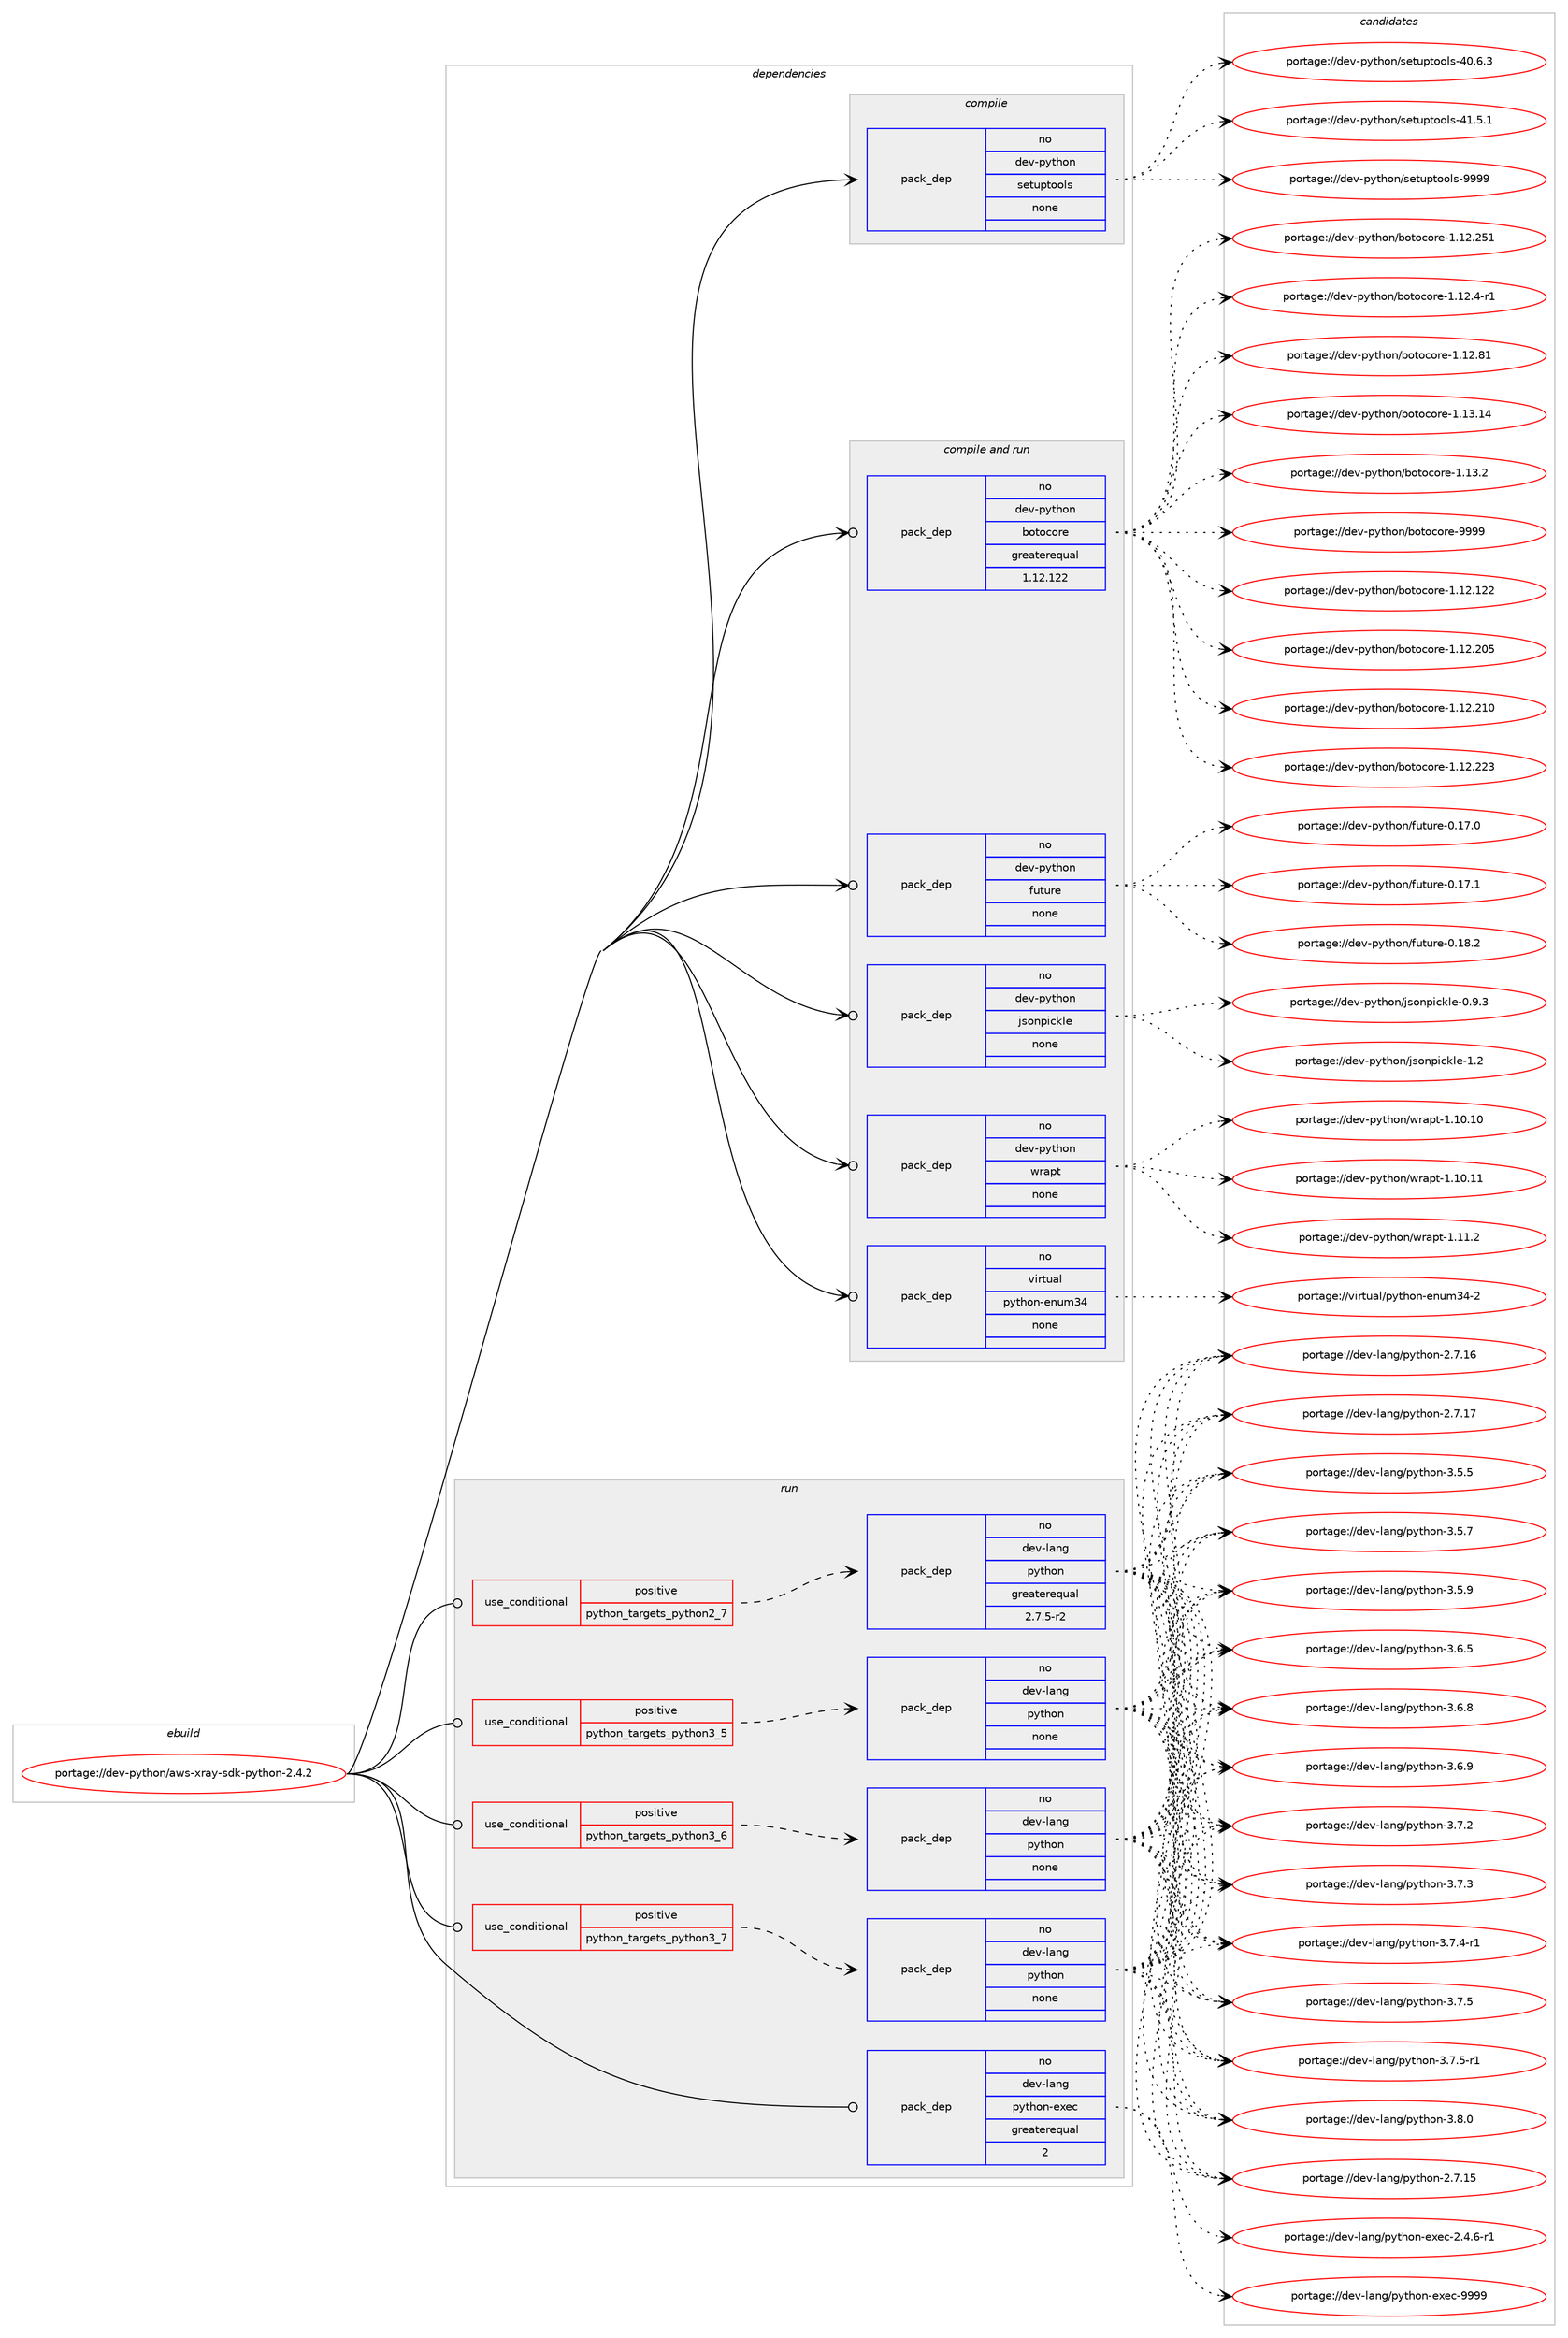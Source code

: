 digraph prolog {

# *************
# Graph options
# *************

newrank=true;
concentrate=true;
compound=true;
graph [rankdir=LR,fontname=Helvetica,fontsize=10,ranksep=1.5];#, ranksep=2.5, nodesep=0.2];
edge  [arrowhead=vee];
node  [fontname=Helvetica,fontsize=10];

# **********
# The ebuild
# **********

subgraph cluster_leftcol {
color=gray;
rank=same;
label=<<i>ebuild</i>>;
id [label="portage://dev-python/aws-xray-sdk-python-2.4.2", color=red, width=4, href="../dev-python/aws-xray-sdk-python-2.4.2.svg"];
}

# ****************
# The dependencies
# ****************

subgraph cluster_midcol {
color=gray;
label=<<i>dependencies</i>>;
subgraph cluster_compile {
fillcolor="#eeeeee";
style=filled;
label=<<i>compile</i>>;
subgraph pack101565 {
dependency130781 [label=<<TABLE BORDER="0" CELLBORDER="1" CELLSPACING="0" CELLPADDING="4" WIDTH="220"><TR><TD ROWSPAN="6" CELLPADDING="30">pack_dep</TD></TR><TR><TD WIDTH="110">no</TD></TR><TR><TD>dev-python</TD></TR><TR><TD>setuptools</TD></TR><TR><TD>none</TD></TR><TR><TD></TD></TR></TABLE>>, shape=none, color=blue];
}
id:e -> dependency130781:w [weight=20,style="solid",arrowhead="vee"];
}
subgraph cluster_compileandrun {
fillcolor="#eeeeee";
style=filled;
label=<<i>compile and run</i>>;
subgraph pack101566 {
dependency130782 [label=<<TABLE BORDER="0" CELLBORDER="1" CELLSPACING="0" CELLPADDING="4" WIDTH="220"><TR><TD ROWSPAN="6" CELLPADDING="30">pack_dep</TD></TR><TR><TD WIDTH="110">no</TD></TR><TR><TD>dev-python</TD></TR><TR><TD>botocore</TD></TR><TR><TD>greaterequal</TD></TR><TR><TD>1.12.122</TD></TR></TABLE>>, shape=none, color=blue];
}
id:e -> dependency130782:w [weight=20,style="solid",arrowhead="odotvee"];
subgraph pack101567 {
dependency130783 [label=<<TABLE BORDER="0" CELLBORDER="1" CELLSPACING="0" CELLPADDING="4" WIDTH="220"><TR><TD ROWSPAN="6" CELLPADDING="30">pack_dep</TD></TR><TR><TD WIDTH="110">no</TD></TR><TR><TD>dev-python</TD></TR><TR><TD>future</TD></TR><TR><TD>none</TD></TR><TR><TD></TD></TR></TABLE>>, shape=none, color=blue];
}
id:e -> dependency130783:w [weight=20,style="solid",arrowhead="odotvee"];
subgraph pack101568 {
dependency130784 [label=<<TABLE BORDER="0" CELLBORDER="1" CELLSPACING="0" CELLPADDING="4" WIDTH="220"><TR><TD ROWSPAN="6" CELLPADDING="30">pack_dep</TD></TR><TR><TD WIDTH="110">no</TD></TR><TR><TD>dev-python</TD></TR><TR><TD>jsonpickle</TD></TR><TR><TD>none</TD></TR><TR><TD></TD></TR></TABLE>>, shape=none, color=blue];
}
id:e -> dependency130784:w [weight=20,style="solid",arrowhead="odotvee"];
subgraph pack101569 {
dependency130785 [label=<<TABLE BORDER="0" CELLBORDER="1" CELLSPACING="0" CELLPADDING="4" WIDTH="220"><TR><TD ROWSPAN="6" CELLPADDING="30">pack_dep</TD></TR><TR><TD WIDTH="110">no</TD></TR><TR><TD>dev-python</TD></TR><TR><TD>wrapt</TD></TR><TR><TD>none</TD></TR><TR><TD></TD></TR></TABLE>>, shape=none, color=blue];
}
id:e -> dependency130785:w [weight=20,style="solid",arrowhead="odotvee"];
subgraph pack101570 {
dependency130786 [label=<<TABLE BORDER="0" CELLBORDER="1" CELLSPACING="0" CELLPADDING="4" WIDTH="220"><TR><TD ROWSPAN="6" CELLPADDING="30">pack_dep</TD></TR><TR><TD WIDTH="110">no</TD></TR><TR><TD>virtual</TD></TR><TR><TD>python-enum34</TD></TR><TR><TD>none</TD></TR><TR><TD></TD></TR></TABLE>>, shape=none, color=blue];
}
id:e -> dependency130786:w [weight=20,style="solid",arrowhead="odotvee"];
}
subgraph cluster_run {
fillcolor="#eeeeee";
style=filled;
label=<<i>run</i>>;
subgraph cond25912 {
dependency130787 [label=<<TABLE BORDER="0" CELLBORDER="1" CELLSPACING="0" CELLPADDING="4"><TR><TD ROWSPAN="3" CELLPADDING="10">use_conditional</TD></TR><TR><TD>positive</TD></TR><TR><TD>python_targets_python2_7</TD></TR></TABLE>>, shape=none, color=red];
subgraph pack101571 {
dependency130788 [label=<<TABLE BORDER="0" CELLBORDER="1" CELLSPACING="0" CELLPADDING="4" WIDTH="220"><TR><TD ROWSPAN="6" CELLPADDING="30">pack_dep</TD></TR><TR><TD WIDTH="110">no</TD></TR><TR><TD>dev-lang</TD></TR><TR><TD>python</TD></TR><TR><TD>greaterequal</TD></TR><TR><TD>2.7.5-r2</TD></TR></TABLE>>, shape=none, color=blue];
}
dependency130787:e -> dependency130788:w [weight=20,style="dashed",arrowhead="vee"];
}
id:e -> dependency130787:w [weight=20,style="solid",arrowhead="odot"];
subgraph cond25913 {
dependency130789 [label=<<TABLE BORDER="0" CELLBORDER="1" CELLSPACING="0" CELLPADDING="4"><TR><TD ROWSPAN="3" CELLPADDING="10">use_conditional</TD></TR><TR><TD>positive</TD></TR><TR><TD>python_targets_python3_5</TD></TR></TABLE>>, shape=none, color=red];
subgraph pack101572 {
dependency130790 [label=<<TABLE BORDER="0" CELLBORDER="1" CELLSPACING="0" CELLPADDING="4" WIDTH="220"><TR><TD ROWSPAN="6" CELLPADDING="30">pack_dep</TD></TR><TR><TD WIDTH="110">no</TD></TR><TR><TD>dev-lang</TD></TR><TR><TD>python</TD></TR><TR><TD>none</TD></TR><TR><TD></TD></TR></TABLE>>, shape=none, color=blue];
}
dependency130789:e -> dependency130790:w [weight=20,style="dashed",arrowhead="vee"];
}
id:e -> dependency130789:w [weight=20,style="solid",arrowhead="odot"];
subgraph cond25914 {
dependency130791 [label=<<TABLE BORDER="0" CELLBORDER="1" CELLSPACING="0" CELLPADDING="4"><TR><TD ROWSPAN="3" CELLPADDING="10">use_conditional</TD></TR><TR><TD>positive</TD></TR><TR><TD>python_targets_python3_6</TD></TR></TABLE>>, shape=none, color=red];
subgraph pack101573 {
dependency130792 [label=<<TABLE BORDER="0" CELLBORDER="1" CELLSPACING="0" CELLPADDING="4" WIDTH="220"><TR><TD ROWSPAN="6" CELLPADDING="30">pack_dep</TD></TR><TR><TD WIDTH="110">no</TD></TR><TR><TD>dev-lang</TD></TR><TR><TD>python</TD></TR><TR><TD>none</TD></TR><TR><TD></TD></TR></TABLE>>, shape=none, color=blue];
}
dependency130791:e -> dependency130792:w [weight=20,style="dashed",arrowhead="vee"];
}
id:e -> dependency130791:w [weight=20,style="solid",arrowhead="odot"];
subgraph cond25915 {
dependency130793 [label=<<TABLE BORDER="0" CELLBORDER="1" CELLSPACING="0" CELLPADDING="4"><TR><TD ROWSPAN="3" CELLPADDING="10">use_conditional</TD></TR><TR><TD>positive</TD></TR><TR><TD>python_targets_python3_7</TD></TR></TABLE>>, shape=none, color=red];
subgraph pack101574 {
dependency130794 [label=<<TABLE BORDER="0" CELLBORDER="1" CELLSPACING="0" CELLPADDING="4" WIDTH="220"><TR><TD ROWSPAN="6" CELLPADDING="30">pack_dep</TD></TR><TR><TD WIDTH="110">no</TD></TR><TR><TD>dev-lang</TD></TR><TR><TD>python</TD></TR><TR><TD>none</TD></TR><TR><TD></TD></TR></TABLE>>, shape=none, color=blue];
}
dependency130793:e -> dependency130794:w [weight=20,style="dashed",arrowhead="vee"];
}
id:e -> dependency130793:w [weight=20,style="solid",arrowhead="odot"];
subgraph pack101575 {
dependency130795 [label=<<TABLE BORDER="0" CELLBORDER="1" CELLSPACING="0" CELLPADDING="4" WIDTH="220"><TR><TD ROWSPAN="6" CELLPADDING="30">pack_dep</TD></TR><TR><TD WIDTH="110">no</TD></TR><TR><TD>dev-lang</TD></TR><TR><TD>python-exec</TD></TR><TR><TD>greaterequal</TD></TR><TR><TD>2</TD></TR></TABLE>>, shape=none, color=blue];
}
id:e -> dependency130795:w [weight=20,style="solid",arrowhead="odot"];
}
}

# **************
# The candidates
# **************

subgraph cluster_choices {
rank=same;
color=gray;
label=<<i>candidates</i>>;

subgraph choice101565 {
color=black;
nodesep=1;
choiceportage100101118451121211161041111104711510111611711211611111110811545524846544651 [label="portage://dev-python/setuptools-40.6.3", color=red, width=4,href="../dev-python/setuptools-40.6.3.svg"];
choiceportage100101118451121211161041111104711510111611711211611111110811545524946534649 [label="portage://dev-python/setuptools-41.5.1", color=red, width=4,href="../dev-python/setuptools-41.5.1.svg"];
choiceportage10010111845112121116104111110471151011161171121161111111081154557575757 [label="portage://dev-python/setuptools-9999", color=red, width=4,href="../dev-python/setuptools-9999.svg"];
dependency130781:e -> choiceportage100101118451121211161041111104711510111611711211611111110811545524846544651:w [style=dotted,weight="100"];
dependency130781:e -> choiceportage100101118451121211161041111104711510111611711211611111110811545524946534649:w [style=dotted,weight="100"];
dependency130781:e -> choiceportage10010111845112121116104111110471151011161171121161111111081154557575757:w [style=dotted,weight="100"];
}
subgraph choice101566 {
color=black;
nodesep=1;
choiceportage10010111845112121116104111110479811111611199111114101454946495046495050 [label="portage://dev-python/botocore-1.12.122", color=red, width=4,href="../dev-python/botocore-1.12.122.svg"];
choiceportage10010111845112121116104111110479811111611199111114101454946495046504853 [label="portage://dev-python/botocore-1.12.205", color=red, width=4,href="../dev-python/botocore-1.12.205.svg"];
choiceportage10010111845112121116104111110479811111611199111114101454946495046504948 [label="portage://dev-python/botocore-1.12.210", color=red, width=4,href="../dev-python/botocore-1.12.210.svg"];
choiceportage10010111845112121116104111110479811111611199111114101454946495046505051 [label="portage://dev-python/botocore-1.12.223", color=red, width=4,href="../dev-python/botocore-1.12.223.svg"];
choiceportage10010111845112121116104111110479811111611199111114101454946495046505349 [label="portage://dev-python/botocore-1.12.251", color=red, width=4,href="../dev-python/botocore-1.12.251.svg"];
choiceportage10010111845112121116104111110479811111611199111114101454946495046524511449 [label="portage://dev-python/botocore-1.12.4-r1", color=red, width=4,href="../dev-python/botocore-1.12.4-r1.svg"];
choiceportage100101118451121211161041111104798111116111991111141014549464950465649 [label="portage://dev-python/botocore-1.12.81", color=red, width=4,href="../dev-python/botocore-1.12.81.svg"];
choiceportage100101118451121211161041111104798111116111991111141014549464951464952 [label="portage://dev-python/botocore-1.13.14", color=red, width=4,href="../dev-python/botocore-1.13.14.svg"];
choiceportage1001011184511212111610411111047981111161119911111410145494649514650 [label="portage://dev-python/botocore-1.13.2", color=red, width=4,href="../dev-python/botocore-1.13.2.svg"];
choiceportage100101118451121211161041111104798111116111991111141014557575757 [label="portage://dev-python/botocore-9999", color=red, width=4,href="../dev-python/botocore-9999.svg"];
dependency130782:e -> choiceportage10010111845112121116104111110479811111611199111114101454946495046495050:w [style=dotted,weight="100"];
dependency130782:e -> choiceportage10010111845112121116104111110479811111611199111114101454946495046504853:w [style=dotted,weight="100"];
dependency130782:e -> choiceportage10010111845112121116104111110479811111611199111114101454946495046504948:w [style=dotted,weight="100"];
dependency130782:e -> choiceportage10010111845112121116104111110479811111611199111114101454946495046505051:w [style=dotted,weight="100"];
dependency130782:e -> choiceportage10010111845112121116104111110479811111611199111114101454946495046505349:w [style=dotted,weight="100"];
dependency130782:e -> choiceportage10010111845112121116104111110479811111611199111114101454946495046524511449:w [style=dotted,weight="100"];
dependency130782:e -> choiceportage100101118451121211161041111104798111116111991111141014549464950465649:w [style=dotted,weight="100"];
dependency130782:e -> choiceportage100101118451121211161041111104798111116111991111141014549464951464952:w [style=dotted,weight="100"];
dependency130782:e -> choiceportage1001011184511212111610411111047981111161119911111410145494649514650:w [style=dotted,weight="100"];
dependency130782:e -> choiceportage100101118451121211161041111104798111116111991111141014557575757:w [style=dotted,weight="100"];
}
subgraph choice101567 {
color=black;
nodesep=1;
choiceportage100101118451121211161041111104710211711611711410145484649554648 [label="portage://dev-python/future-0.17.0", color=red, width=4,href="../dev-python/future-0.17.0.svg"];
choiceportage100101118451121211161041111104710211711611711410145484649554649 [label="portage://dev-python/future-0.17.1", color=red, width=4,href="../dev-python/future-0.17.1.svg"];
choiceportage100101118451121211161041111104710211711611711410145484649564650 [label="portage://dev-python/future-0.18.2", color=red, width=4,href="../dev-python/future-0.18.2.svg"];
dependency130783:e -> choiceportage100101118451121211161041111104710211711611711410145484649554648:w [style=dotted,weight="100"];
dependency130783:e -> choiceportage100101118451121211161041111104710211711611711410145484649554649:w [style=dotted,weight="100"];
dependency130783:e -> choiceportage100101118451121211161041111104710211711611711410145484649564650:w [style=dotted,weight="100"];
}
subgraph choice101568 {
color=black;
nodesep=1;
choiceportage100101118451121211161041111104710611511111011210599107108101454846574651 [label="portage://dev-python/jsonpickle-0.9.3", color=red, width=4,href="../dev-python/jsonpickle-0.9.3.svg"];
choiceportage10010111845112121116104111110471061151111101121059910710810145494650 [label="portage://dev-python/jsonpickle-1.2", color=red, width=4,href="../dev-python/jsonpickle-1.2.svg"];
dependency130784:e -> choiceportage100101118451121211161041111104710611511111011210599107108101454846574651:w [style=dotted,weight="100"];
dependency130784:e -> choiceportage10010111845112121116104111110471061151111101121059910710810145494650:w [style=dotted,weight="100"];
}
subgraph choice101569 {
color=black;
nodesep=1;
choiceportage1001011184511212111610411111047119114971121164549464948464948 [label="portage://dev-python/wrapt-1.10.10", color=red, width=4,href="../dev-python/wrapt-1.10.10.svg"];
choiceportage1001011184511212111610411111047119114971121164549464948464949 [label="portage://dev-python/wrapt-1.10.11", color=red, width=4,href="../dev-python/wrapt-1.10.11.svg"];
choiceportage10010111845112121116104111110471191149711211645494649494650 [label="portage://dev-python/wrapt-1.11.2", color=red, width=4,href="../dev-python/wrapt-1.11.2.svg"];
dependency130785:e -> choiceportage1001011184511212111610411111047119114971121164549464948464948:w [style=dotted,weight="100"];
dependency130785:e -> choiceportage1001011184511212111610411111047119114971121164549464948464949:w [style=dotted,weight="100"];
dependency130785:e -> choiceportage10010111845112121116104111110471191149711211645494649494650:w [style=dotted,weight="100"];
}
subgraph choice101570 {
color=black;
nodesep=1;
choiceportage11810511411611797108471121211161041111104510111011710951524550 [label="portage://virtual/python-enum34-2", color=red, width=4,href="../virtual/python-enum34-2.svg"];
dependency130786:e -> choiceportage11810511411611797108471121211161041111104510111011710951524550:w [style=dotted,weight="100"];
}
subgraph choice101571 {
color=black;
nodesep=1;
choiceportage10010111845108971101034711212111610411111045504655464953 [label="portage://dev-lang/python-2.7.15", color=red, width=4,href="../dev-lang/python-2.7.15.svg"];
choiceportage10010111845108971101034711212111610411111045504655464954 [label="portage://dev-lang/python-2.7.16", color=red, width=4,href="../dev-lang/python-2.7.16.svg"];
choiceportage10010111845108971101034711212111610411111045504655464955 [label="portage://dev-lang/python-2.7.17", color=red, width=4,href="../dev-lang/python-2.7.17.svg"];
choiceportage100101118451089711010347112121116104111110455146534653 [label="portage://dev-lang/python-3.5.5", color=red, width=4,href="../dev-lang/python-3.5.5.svg"];
choiceportage100101118451089711010347112121116104111110455146534655 [label="portage://dev-lang/python-3.5.7", color=red, width=4,href="../dev-lang/python-3.5.7.svg"];
choiceportage100101118451089711010347112121116104111110455146534657 [label="portage://dev-lang/python-3.5.9", color=red, width=4,href="../dev-lang/python-3.5.9.svg"];
choiceportage100101118451089711010347112121116104111110455146544653 [label="portage://dev-lang/python-3.6.5", color=red, width=4,href="../dev-lang/python-3.6.5.svg"];
choiceportage100101118451089711010347112121116104111110455146544656 [label="portage://dev-lang/python-3.6.8", color=red, width=4,href="../dev-lang/python-3.6.8.svg"];
choiceportage100101118451089711010347112121116104111110455146544657 [label="portage://dev-lang/python-3.6.9", color=red, width=4,href="../dev-lang/python-3.6.9.svg"];
choiceportage100101118451089711010347112121116104111110455146554650 [label="portage://dev-lang/python-3.7.2", color=red, width=4,href="../dev-lang/python-3.7.2.svg"];
choiceportage100101118451089711010347112121116104111110455146554651 [label="portage://dev-lang/python-3.7.3", color=red, width=4,href="../dev-lang/python-3.7.3.svg"];
choiceportage1001011184510897110103471121211161041111104551465546524511449 [label="portage://dev-lang/python-3.7.4-r1", color=red, width=4,href="../dev-lang/python-3.7.4-r1.svg"];
choiceportage100101118451089711010347112121116104111110455146554653 [label="portage://dev-lang/python-3.7.5", color=red, width=4,href="../dev-lang/python-3.7.5.svg"];
choiceportage1001011184510897110103471121211161041111104551465546534511449 [label="portage://dev-lang/python-3.7.5-r1", color=red, width=4,href="../dev-lang/python-3.7.5-r1.svg"];
choiceportage100101118451089711010347112121116104111110455146564648 [label="portage://dev-lang/python-3.8.0", color=red, width=4,href="../dev-lang/python-3.8.0.svg"];
dependency130788:e -> choiceportage10010111845108971101034711212111610411111045504655464953:w [style=dotted,weight="100"];
dependency130788:e -> choiceportage10010111845108971101034711212111610411111045504655464954:w [style=dotted,weight="100"];
dependency130788:e -> choiceportage10010111845108971101034711212111610411111045504655464955:w [style=dotted,weight="100"];
dependency130788:e -> choiceportage100101118451089711010347112121116104111110455146534653:w [style=dotted,weight="100"];
dependency130788:e -> choiceportage100101118451089711010347112121116104111110455146534655:w [style=dotted,weight="100"];
dependency130788:e -> choiceportage100101118451089711010347112121116104111110455146534657:w [style=dotted,weight="100"];
dependency130788:e -> choiceportage100101118451089711010347112121116104111110455146544653:w [style=dotted,weight="100"];
dependency130788:e -> choiceportage100101118451089711010347112121116104111110455146544656:w [style=dotted,weight="100"];
dependency130788:e -> choiceportage100101118451089711010347112121116104111110455146544657:w [style=dotted,weight="100"];
dependency130788:e -> choiceportage100101118451089711010347112121116104111110455146554650:w [style=dotted,weight="100"];
dependency130788:e -> choiceportage100101118451089711010347112121116104111110455146554651:w [style=dotted,weight="100"];
dependency130788:e -> choiceportage1001011184510897110103471121211161041111104551465546524511449:w [style=dotted,weight="100"];
dependency130788:e -> choiceportage100101118451089711010347112121116104111110455146554653:w [style=dotted,weight="100"];
dependency130788:e -> choiceportage1001011184510897110103471121211161041111104551465546534511449:w [style=dotted,weight="100"];
dependency130788:e -> choiceportage100101118451089711010347112121116104111110455146564648:w [style=dotted,weight="100"];
}
subgraph choice101572 {
color=black;
nodesep=1;
choiceportage10010111845108971101034711212111610411111045504655464953 [label="portage://dev-lang/python-2.7.15", color=red, width=4,href="../dev-lang/python-2.7.15.svg"];
choiceportage10010111845108971101034711212111610411111045504655464954 [label="portage://dev-lang/python-2.7.16", color=red, width=4,href="../dev-lang/python-2.7.16.svg"];
choiceportage10010111845108971101034711212111610411111045504655464955 [label="portage://dev-lang/python-2.7.17", color=red, width=4,href="../dev-lang/python-2.7.17.svg"];
choiceportage100101118451089711010347112121116104111110455146534653 [label="portage://dev-lang/python-3.5.5", color=red, width=4,href="../dev-lang/python-3.5.5.svg"];
choiceportage100101118451089711010347112121116104111110455146534655 [label="portage://dev-lang/python-3.5.7", color=red, width=4,href="../dev-lang/python-3.5.7.svg"];
choiceportage100101118451089711010347112121116104111110455146534657 [label="portage://dev-lang/python-3.5.9", color=red, width=4,href="../dev-lang/python-3.5.9.svg"];
choiceportage100101118451089711010347112121116104111110455146544653 [label="portage://dev-lang/python-3.6.5", color=red, width=4,href="../dev-lang/python-3.6.5.svg"];
choiceportage100101118451089711010347112121116104111110455146544656 [label="portage://dev-lang/python-3.6.8", color=red, width=4,href="../dev-lang/python-3.6.8.svg"];
choiceportage100101118451089711010347112121116104111110455146544657 [label="portage://dev-lang/python-3.6.9", color=red, width=4,href="../dev-lang/python-3.6.9.svg"];
choiceportage100101118451089711010347112121116104111110455146554650 [label="portage://dev-lang/python-3.7.2", color=red, width=4,href="../dev-lang/python-3.7.2.svg"];
choiceportage100101118451089711010347112121116104111110455146554651 [label="portage://dev-lang/python-3.7.3", color=red, width=4,href="../dev-lang/python-3.7.3.svg"];
choiceportage1001011184510897110103471121211161041111104551465546524511449 [label="portage://dev-lang/python-3.7.4-r1", color=red, width=4,href="../dev-lang/python-3.7.4-r1.svg"];
choiceportage100101118451089711010347112121116104111110455146554653 [label="portage://dev-lang/python-3.7.5", color=red, width=4,href="../dev-lang/python-3.7.5.svg"];
choiceportage1001011184510897110103471121211161041111104551465546534511449 [label="portage://dev-lang/python-3.7.5-r1", color=red, width=4,href="../dev-lang/python-3.7.5-r1.svg"];
choiceportage100101118451089711010347112121116104111110455146564648 [label="portage://dev-lang/python-3.8.0", color=red, width=4,href="../dev-lang/python-3.8.0.svg"];
dependency130790:e -> choiceportage10010111845108971101034711212111610411111045504655464953:w [style=dotted,weight="100"];
dependency130790:e -> choiceportage10010111845108971101034711212111610411111045504655464954:w [style=dotted,weight="100"];
dependency130790:e -> choiceportage10010111845108971101034711212111610411111045504655464955:w [style=dotted,weight="100"];
dependency130790:e -> choiceportage100101118451089711010347112121116104111110455146534653:w [style=dotted,weight="100"];
dependency130790:e -> choiceportage100101118451089711010347112121116104111110455146534655:w [style=dotted,weight="100"];
dependency130790:e -> choiceportage100101118451089711010347112121116104111110455146534657:w [style=dotted,weight="100"];
dependency130790:e -> choiceportage100101118451089711010347112121116104111110455146544653:w [style=dotted,weight="100"];
dependency130790:e -> choiceportage100101118451089711010347112121116104111110455146544656:w [style=dotted,weight="100"];
dependency130790:e -> choiceportage100101118451089711010347112121116104111110455146544657:w [style=dotted,weight="100"];
dependency130790:e -> choiceportage100101118451089711010347112121116104111110455146554650:w [style=dotted,weight="100"];
dependency130790:e -> choiceportage100101118451089711010347112121116104111110455146554651:w [style=dotted,weight="100"];
dependency130790:e -> choiceportage1001011184510897110103471121211161041111104551465546524511449:w [style=dotted,weight="100"];
dependency130790:e -> choiceportage100101118451089711010347112121116104111110455146554653:w [style=dotted,weight="100"];
dependency130790:e -> choiceportage1001011184510897110103471121211161041111104551465546534511449:w [style=dotted,weight="100"];
dependency130790:e -> choiceportage100101118451089711010347112121116104111110455146564648:w [style=dotted,weight="100"];
}
subgraph choice101573 {
color=black;
nodesep=1;
choiceportage10010111845108971101034711212111610411111045504655464953 [label="portage://dev-lang/python-2.7.15", color=red, width=4,href="../dev-lang/python-2.7.15.svg"];
choiceportage10010111845108971101034711212111610411111045504655464954 [label="portage://dev-lang/python-2.7.16", color=red, width=4,href="../dev-lang/python-2.7.16.svg"];
choiceportage10010111845108971101034711212111610411111045504655464955 [label="portage://dev-lang/python-2.7.17", color=red, width=4,href="../dev-lang/python-2.7.17.svg"];
choiceportage100101118451089711010347112121116104111110455146534653 [label="portage://dev-lang/python-3.5.5", color=red, width=4,href="../dev-lang/python-3.5.5.svg"];
choiceportage100101118451089711010347112121116104111110455146534655 [label="portage://dev-lang/python-3.5.7", color=red, width=4,href="../dev-lang/python-3.5.7.svg"];
choiceportage100101118451089711010347112121116104111110455146534657 [label="portage://dev-lang/python-3.5.9", color=red, width=4,href="../dev-lang/python-3.5.9.svg"];
choiceportage100101118451089711010347112121116104111110455146544653 [label="portage://dev-lang/python-3.6.5", color=red, width=4,href="../dev-lang/python-3.6.5.svg"];
choiceportage100101118451089711010347112121116104111110455146544656 [label="portage://dev-lang/python-3.6.8", color=red, width=4,href="../dev-lang/python-3.6.8.svg"];
choiceportage100101118451089711010347112121116104111110455146544657 [label="portage://dev-lang/python-3.6.9", color=red, width=4,href="../dev-lang/python-3.6.9.svg"];
choiceportage100101118451089711010347112121116104111110455146554650 [label="portage://dev-lang/python-3.7.2", color=red, width=4,href="../dev-lang/python-3.7.2.svg"];
choiceportage100101118451089711010347112121116104111110455146554651 [label="portage://dev-lang/python-3.7.3", color=red, width=4,href="../dev-lang/python-3.7.3.svg"];
choiceportage1001011184510897110103471121211161041111104551465546524511449 [label="portage://dev-lang/python-3.7.4-r1", color=red, width=4,href="../dev-lang/python-3.7.4-r1.svg"];
choiceportage100101118451089711010347112121116104111110455146554653 [label="portage://dev-lang/python-3.7.5", color=red, width=4,href="../dev-lang/python-3.7.5.svg"];
choiceportage1001011184510897110103471121211161041111104551465546534511449 [label="portage://dev-lang/python-3.7.5-r1", color=red, width=4,href="../dev-lang/python-3.7.5-r1.svg"];
choiceportage100101118451089711010347112121116104111110455146564648 [label="portage://dev-lang/python-3.8.0", color=red, width=4,href="../dev-lang/python-3.8.0.svg"];
dependency130792:e -> choiceportage10010111845108971101034711212111610411111045504655464953:w [style=dotted,weight="100"];
dependency130792:e -> choiceportage10010111845108971101034711212111610411111045504655464954:w [style=dotted,weight="100"];
dependency130792:e -> choiceportage10010111845108971101034711212111610411111045504655464955:w [style=dotted,weight="100"];
dependency130792:e -> choiceportage100101118451089711010347112121116104111110455146534653:w [style=dotted,weight="100"];
dependency130792:e -> choiceportage100101118451089711010347112121116104111110455146534655:w [style=dotted,weight="100"];
dependency130792:e -> choiceportage100101118451089711010347112121116104111110455146534657:w [style=dotted,weight="100"];
dependency130792:e -> choiceportage100101118451089711010347112121116104111110455146544653:w [style=dotted,weight="100"];
dependency130792:e -> choiceportage100101118451089711010347112121116104111110455146544656:w [style=dotted,weight="100"];
dependency130792:e -> choiceportage100101118451089711010347112121116104111110455146544657:w [style=dotted,weight="100"];
dependency130792:e -> choiceportage100101118451089711010347112121116104111110455146554650:w [style=dotted,weight="100"];
dependency130792:e -> choiceportage100101118451089711010347112121116104111110455146554651:w [style=dotted,weight="100"];
dependency130792:e -> choiceportage1001011184510897110103471121211161041111104551465546524511449:w [style=dotted,weight="100"];
dependency130792:e -> choiceportage100101118451089711010347112121116104111110455146554653:w [style=dotted,weight="100"];
dependency130792:e -> choiceportage1001011184510897110103471121211161041111104551465546534511449:w [style=dotted,weight="100"];
dependency130792:e -> choiceportage100101118451089711010347112121116104111110455146564648:w [style=dotted,weight="100"];
}
subgraph choice101574 {
color=black;
nodesep=1;
choiceportage10010111845108971101034711212111610411111045504655464953 [label="portage://dev-lang/python-2.7.15", color=red, width=4,href="../dev-lang/python-2.7.15.svg"];
choiceportage10010111845108971101034711212111610411111045504655464954 [label="portage://dev-lang/python-2.7.16", color=red, width=4,href="../dev-lang/python-2.7.16.svg"];
choiceportage10010111845108971101034711212111610411111045504655464955 [label="portage://dev-lang/python-2.7.17", color=red, width=4,href="../dev-lang/python-2.7.17.svg"];
choiceportage100101118451089711010347112121116104111110455146534653 [label="portage://dev-lang/python-3.5.5", color=red, width=4,href="../dev-lang/python-3.5.5.svg"];
choiceportage100101118451089711010347112121116104111110455146534655 [label="portage://dev-lang/python-3.5.7", color=red, width=4,href="../dev-lang/python-3.5.7.svg"];
choiceportage100101118451089711010347112121116104111110455146534657 [label="portage://dev-lang/python-3.5.9", color=red, width=4,href="../dev-lang/python-3.5.9.svg"];
choiceportage100101118451089711010347112121116104111110455146544653 [label="portage://dev-lang/python-3.6.5", color=red, width=4,href="../dev-lang/python-3.6.5.svg"];
choiceportage100101118451089711010347112121116104111110455146544656 [label="portage://dev-lang/python-3.6.8", color=red, width=4,href="../dev-lang/python-3.6.8.svg"];
choiceportage100101118451089711010347112121116104111110455146544657 [label="portage://dev-lang/python-3.6.9", color=red, width=4,href="../dev-lang/python-3.6.9.svg"];
choiceportage100101118451089711010347112121116104111110455146554650 [label="portage://dev-lang/python-3.7.2", color=red, width=4,href="../dev-lang/python-3.7.2.svg"];
choiceportage100101118451089711010347112121116104111110455146554651 [label="portage://dev-lang/python-3.7.3", color=red, width=4,href="../dev-lang/python-3.7.3.svg"];
choiceportage1001011184510897110103471121211161041111104551465546524511449 [label="portage://dev-lang/python-3.7.4-r1", color=red, width=4,href="../dev-lang/python-3.7.4-r1.svg"];
choiceportage100101118451089711010347112121116104111110455146554653 [label="portage://dev-lang/python-3.7.5", color=red, width=4,href="../dev-lang/python-3.7.5.svg"];
choiceportage1001011184510897110103471121211161041111104551465546534511449 [label="portage://dev-lang/python-3.7.5-r1", color=red, width=4,href="../dev-lang/python-3.7.5-r1.svg"];
choiceportage100101118451089711010347112121116104111110455146564648 [label="portage://dev-lang/python-3.8.0", color=red, width=4,href="../dev-lang/python-3.8.0.svg"];
dependency130794:e -> choiceportage10010111845108971101034711212111610411111045504655464953:w [style=dotted,weight="100"];
dependency130794:e -> choiceportage10010111845108971101034711212111610411111045504655464954:w [style=dotted,weight="100"];
dependency130794:e -> choiceportage10010111845108971101034711212111610411111045504655464955:w [style=dotted,weight="100"];
dependency130794:e -> choiceportage100101118451089711010347112121116104111110455146534653:w [style=dotted,weight="100"];
dependency130794:e -> choiceportage100101118451089711010347112121116104111110455146534655:w [style=dotted,weight="100"];
dependency130794:e -> choiceportage100101118451089711010347112121116104111110455146534657:w [style=dotted,weight="100"];
dependency130794:e -> choiceportage100101118451089711010347112121116104111110455146544653:w [style=dotted,weight="100"];
dependency130794:e -> choiceportage100101118451089711010347112121116104111110455146544656:w [style=dotted,weight="100"];
dependency130794:e -> choiceportage100101118451089711010347112121116104111110455146544657:w [style=dotted,weight="100"];
dependency130794:e -> choiceportage100101118451089711010347112121116104111110455146554650:w [style=dotted,weight="100"];
dependency130794:e -> choiceportage100101118451089711010347112121116104111110455146554651:w [style=dotted,weight="100"];
dependency130794:e -> choiceportage1001011184510897110103471121211161041111104551465546524511449:w [style=dotted,weight="100"];
dependency130794:e -> choiceportage100101118451089711010347112121116104111110455146554653:w [style=dotted,weight="100"];
dependency130794:e -> choiceportage1001011184510897110103471121211161041111104551465546534511449:w [style=dotted,weight="100"];
dependency130794:e -> choiceportage100101118451089711010347112121116104111110455146564648:w [style=dotted,weight="100"];
}
subgraph choice101575 {
color=black;
nodesep=1;
choiceportage10010111845108971101034711212111610411111045101120101994550465246544511449 [label="portage://dev-lang/python-exec-2.4.6-r1", color=red, width=4,href="../dev-lang/python-exec-2.4.6-r1.svg"];
choiceportage10010111845108971101034711212111610411111045101120101994557575757 [label="portage://dev-lang/python-exec-9999", color=red, width=4,href="../dev-lang/python-exec-9999.svg"];
dependency130795:e -> choiceportage10010111845108971101034711212111610411111045101120101994550465246544511449:w [style=dotted,weight="100"];
dependency130795:e -> choiceportage10010111845108971101034711212111610411111045101120101994557575757:w [style=dotted,weight="100"];
}
}

}
